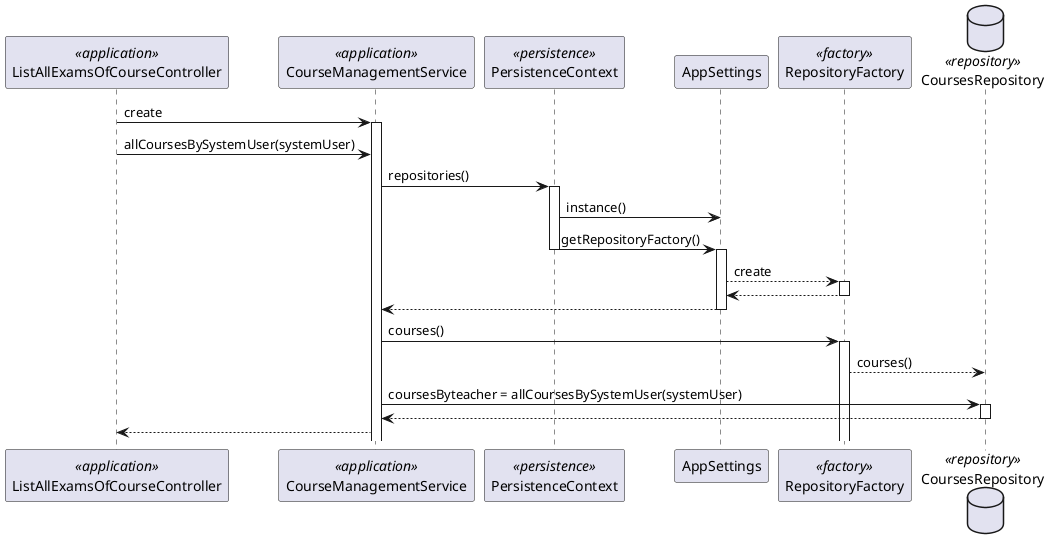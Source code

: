 @startuml
'http://plantuml.com/skinparam.html
skinparam handwritten false
skinparam packageStyle rect
skinparam defaultFontName FG Virgil
skinparam shadowing false

participant ListAllExamsOfCourseController as Controller <<application>>
participant CourseManagementService as courseSvc <<application>>
participant PersistenceContext as Persistence <<persistence>>
participant AppSettings as set
participant RepositoryFactory as Factory <<factory>>
database CoursesRepository as Repository <<repository>>
Controller -> courseSvc : create
activate courseSvc
Controller -> courseSvc : allCoursesBySystemUser(systemUser)
courseSvc   -> Persistence : repositories()
activate Persistence
Persistence -> set: instance()
Persistence -> set: getRepositoryFactory()
deactivate Persistence
activate set
set --> Factory: create
activate Factory
Factory --> set
deactivate Factory
set --> courseSvc
deactivate set
courseSvc -> Factory: courses()
activate Factory
Factory --> Repository: courses()
courseSvc -> Repository: coursesByteacher = allCoursesBySystemUser(systemUser)
activate Repository
Repository --> courseSvc
deactivate Repository
courseSvc --> Controller
deactivate Controller

@enduml